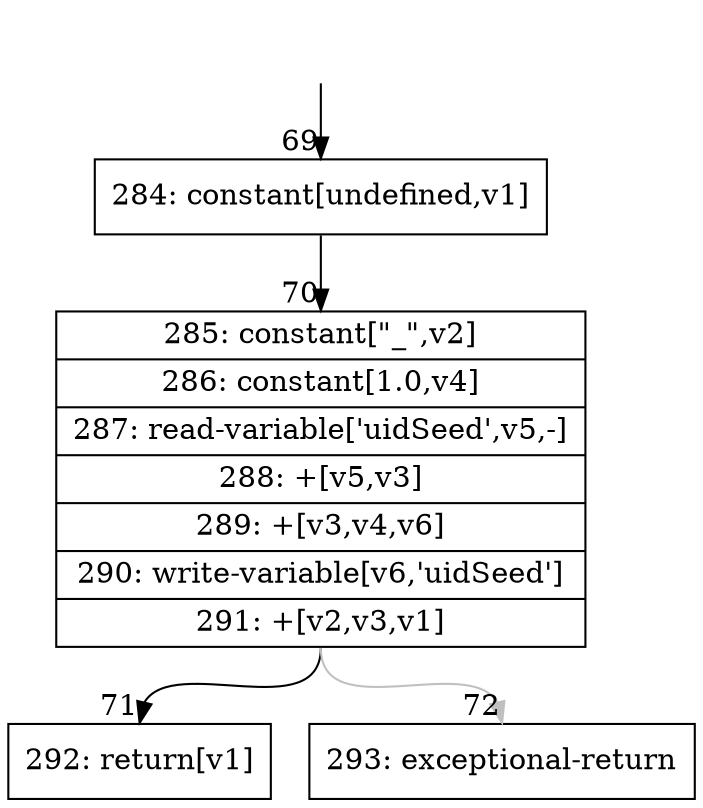 digraph {
rankdir="TD"
BB_entry10[shape=none,label=""];
BB_entry10 -> BB69 [tailport=s, headport=n, headlabel="    69"]
BB69 [shape=record label="{284: constant[undefined,v1]}" ] 
BB69 -> BB70 [tailport=s, headport=n, headlabel="      70"]
BB70 [shape=record label="{285: constant[\"_\",v2]|286: constant[1.0,v4]|287: read-variable['uidSeed',v5,-]|288: +[v5,v3]|289: +[v3,v4,v6]|290: write-variable[v6,'uidSeed']|291: +[v2,v3,v1]}" ] 
BB70 -> BB71 [tailport=s, headport=n, headlabel="      71"]
BB70 -> BB72 [tailport=s, headport=n, color=gray, headlabel="      72"]
BB71 [shape=record label="{292: return[v1]}" ] 
BB72 [shape=record label="{293: exceptional-return}" ] 
//#$~ 126
}
